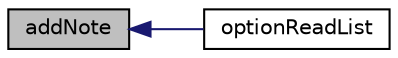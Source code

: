 digraph "addNote"
{
  bgcolor="transparent";
  edge [fontname="Helvetica",fontsize="10",labelfontname="Helvetica",labelfontsize="10"];
  node [fontname="Helvetica",fontsize="10",shape=record];
  rankdir="LR";
  Node1 [label="addNote",height=0.2,width=0.4,color="black", fillcolor="grey75", style="filled", fontcolor="black"];
  Node1 -> Node2 [dir="back",color="midnightblue",fontsize="10",style="solid",fontname="Helvetica"];
  Node2 [label="optionReadList",height=0.2,width=0.4,color="black",URL="$a00068.html#af6e6cdeeb0356e45515be77956696d8c",tooltip="Read a List of values from the named option. "];
}

